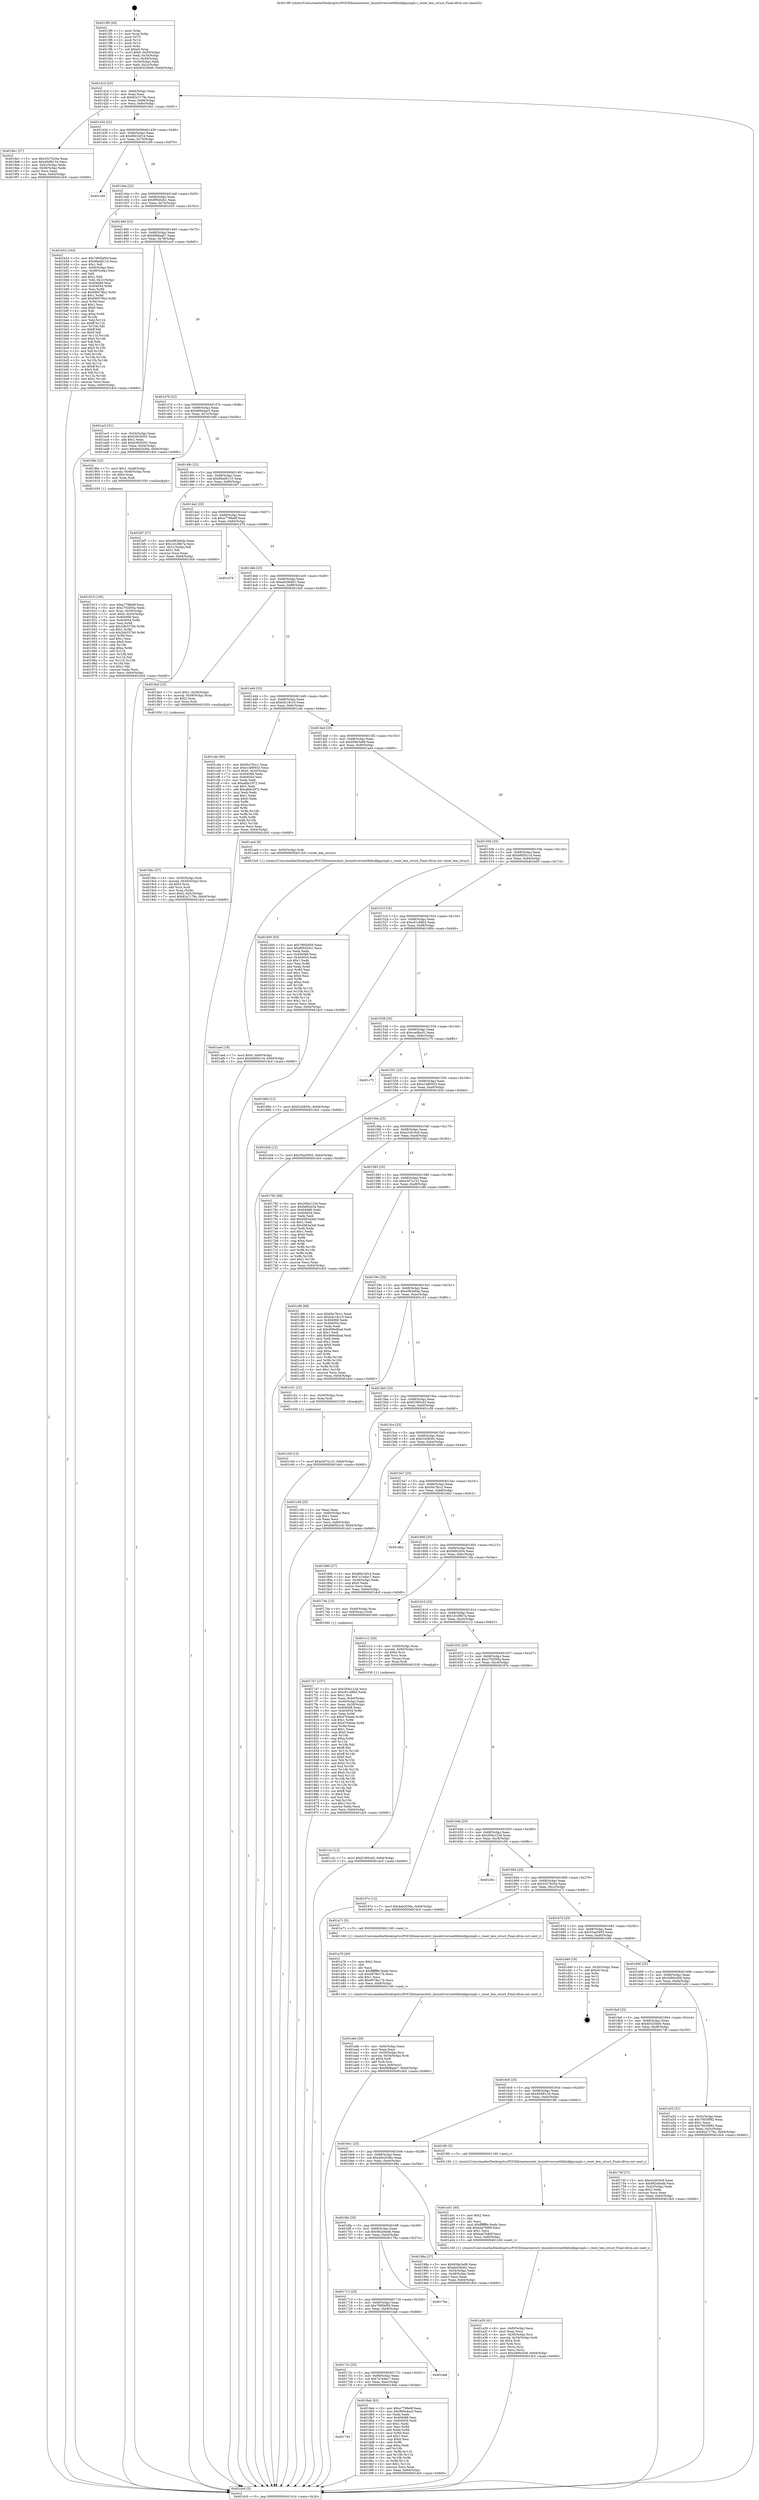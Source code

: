 digraph "0x4013f0" {
  label = "0x4013f0 (/mnt/c/Users/mathe/Desktop/tcc/POCII/binaries/extr_linuxdriversnetfddiskfppcmplc.c_reset_lem_struct_Final-ollvm.out::main(0))"
  labelloc = "t"
  node[shape=record]

  Entry [label="",width=0.3,height=0.3,shape=circle,fillcolor=black,style=filled]
  "0x40141d" [label="{
     0x40141d [23]\l
     | [instrs]\l
     &nbsp;&nbsp;0x40141d \<+3\>: mov -0x64(%rbp),%eax\l
     &nbsp;&nbsp;0x401420 \<+2\>: mov %eax,%ecx\l
     &nbsp;&nbsp;0x401422 \<+6\>: sub $0x82a7178c,%ecx\l
     &nbsp;&nbsp;0x401428 \<+3\>: mov %eax,-0x68(%rbp)\l
     &nbsp;&nbsp;0x40142b \<+3\>: mov %ecx,-0x6c(%rbp)\l
     &nbsp;&nbsp;0x40142e \<+6\>: je 00000000004019e1 \<main+0x5f1\>\l
  }"]
  "0x4019e1" [label="{
     0x4019e1 [27]\l
     | [instrs]\l
     &nbsp;&nbsp;0x4019e1 \<+5\>: mov $0x3327b20a,%eax\l
     &nbsp;&nbsp;0x4019e6 \<+5\>: mov $0x494f6134,%ecx\l
     &nbsp;&nbsp;0x4019eb \<+3\>: mov -0x5c(%rbp),%edx\l
     &nbsp;&nbsp;0x4019ee \<+3\>: cmp -0x58(%rbp),%edx\l
     &nbsp;&nbsp;0x4019f1 \<+3\>: cmovl %ecx,%eax\l
     &nbsp;&nbsp;0x4019f4 \<+3\>: mov %eax,-0x64(%rbp)\l
     &nbsp;&nbsp;0x4019f7 \<+5\>: jmp 0000000000401dc0 \<main+0x9d0\>\l
  }"]
  "0x401434" [label="{
     0x401434 [22]\l
     | [instrs]\l
     &nbsp;&nbsp;0x401434 \<+5\>: jmp 0000000000401439 \<main+0x49\>\l
     &nbsp;&nbsp;0x401439 \<+3\>: mov -0x68(%rbp),%eax\l
     &nbsp;&nbsp;0x40143c \<+5\>: sub $0x8841bf14,%eax\l
     &nbsp;&nbsp;0x401441 \<+3\>: mov %eax,-0x70(%rbp)\l
     &nbsp;&nbsp;0x401444 \<+6\>: je 0000000000401c69 \<main+0x879\>\l
  }"]
  Exit [label="",width=0.3,height=0.3,shape=circle,fillcolor=black,style=filled,peripheries=2]
  "0x401c69" [label="{
     0x401c69\l
  }", style=dashed]
  "0x40144a" [label="{
     0x40144a [22]\l
     | [instrs]\l
     &nbsp;&nbsp;0x40144a \<+5\>: jmp 000000000040144f \<main+0x5f\>\l
     &nbsp;&nbsp;0x40144f \<+3\>: mov -0x68(%rbp),%eax\l
     &nbsp;&nbsp;0x401452 \<+5\>: sub $0x8f5d3cb1,%eax\l
     &nbsp;&nbsp;0x401457 \<+3\>: mov %eax,-0x74(%rbp)\l
     &nbsp;&nbsp;0x40145a \<+6\>: je 0000000000401b53 \<main+0x763\>\l
  }"]
  "0x401c5d" [label="{
     0x401c5d [12]\l
     | [instrs]\l
     &nbsp;&nbsp;0x401c5d \<+7\>: movl $0xe3d7a122,-0x64(%rbp)\l
     &nbsp;&nbsp;0x401c64 \<+5\>: jmp 0000000000401dc0 \<main+0x9d0\>\l
  }"]
  "0x401b53" [label="{
     0x401b53 [164]\l
     | [instrs]\l
     &nbsp;&nbsp;0x401b53 \<+5\>: mov $0x7995bf59,%eax\l
     &nbsp;&nbsp;0x401b58 \<+5\>: mov $0x96a46110,%ecx\l
     &nbsp;&nbsp;0x401b5d \<+2\>: mov $0x1,%dl\l
     &nbsp;&nbsp;0x401b5f \<+3\>: mov -0x60(%rbp),%esi\l
     &nbsp;&nbsp;0x401b62 \<+3\>: cmp -0x48(%rbp),%esi\l
     &nbsp;&nbsp;0x401b65 \<+4\>: setl %dil\l
     &nbsp;&nbsp;0x401b69 \<+4\>: and $0x1,%dil\l
     &nbsp;&nbsp;0x401b6d \<+4\>: mov %dil,-0x21(%rbp)\l
     &nbsp;&nbsp;0x401b71 \<+7\>: mov 0x404068,%esi\l
     &nbsp;&nbsp;0x401b78 \<+8\>: mov 0x404054,%r8d\l
     &nbsp;&nbsp;0x401b80 \<+3\>: mov %esi,%r9d\l
     &nbsp;&nbsp;0x401b83 \<+7\>: sub $0xf49576b2,%r9d\l
     &nbsp;&nbsp;0x401b8a \<+4\>: sub $0x1,%r9d\l
     &nbsp;&nbsp;0x401b8e \<+7\>: add $0xf49576b2,%r9d\l
     &nbsp;&nbsp;0x401b95 \<+4\>: imul %r9d,%esi\l
     &nbsp;&nbsp;0x401b99 \<+3\>: and $0x1,%esi\l
     &nbsp;&nbsp;0x401b9c \<+3\>: cmp $0x0,%esi\l
     &nbsp;&nbsp;0x401b9f \<+4\>: sete %dil\l
     &nbsp;&nbsp;0x401ba3 \<+4\>: cmp $0xa,%r8d\l
     &nbsp;&nbsp;0x401ba7 \<+4\>: setl %r10b\l
     &nbsp;&nbsp;0x401bab \<+3\>: mov %dil,%r11b\l
     &nbsp;&nbsp;0x401bae \<+4\>: xor $0xff,%r11b\l
     &nbsp;&nbsp;0x401bb2 \<+3\>: mov %r10b,%bl\l
     &nbsp;&nbsp;0x401bb5 \<+3\>: xor $0xff,%bl\l
     &nbsp;&nbsp;0x401bb8 \<+3\>: xor $0x0,%dl\l
     &nbsp;&nbsp;0x401bbb \<+3\>: mov %r11b,%r14b\l
     &nbsp;&nbsp;0x401bbe \<+4\>: and $0x0,%r14b\l
     &nbsp;&nbsp;0x401bc2 \<+3\>: and %dl,%dil\l
     &nbsp;&nbsp;0x401bc5 \<+3\>: mov %bl,%r15b\l
     &nbsp;&nbsp;0x401bc8 \<+4\>: and $0x0,%r15b\l
     &nbsp;&nbsp;0x401bcc \<+3\>: and %dl,%r10b\l
     &nbsp;&nbsp;0x401bcf \<+3\>: or %dil,%r14b\l
     &nbsp;&nbsp;0x401bd2 \<+3\>: or %r10b,%r15b\l
     &nbsp;&nbsp;0x401bd5 \<+3\>: xor %r15b,%r14b\l
     &nbsp;&nbsp;0x401bd8 \<+3\>: or %bl,%r11b\l
     &nbsp;&nbsp;0x401bdb \<+4\>: xor $0xff,%r11b\l
     &nbsp;&nbsp;0x401bdf \<+3\>: or $0x0,%dl\l
     &nbsp;&nbsp;0x401be2 \<+3\>: and %dl,%r11b\l
     &nbsp;&nbsp;0x401be5 \<+3\>: or %r11b,%r14b\l
     &nbsp;&nbsp;0x401be8 \<+4\>: test $0x1,%r14b\l
     &nbsp;&nbsp;0x401bec \<+3\>: cmovne %ecx,%eax\l
     &nbsp;&nbsp;0x401bef \<+3\>: mov %eax,-0x64(%rbp)\l
     &nbsp;&nbsp;0x401bf2 \<+5\>: jmp 0000000000401dc0 \<main+0x9d0\>\l
  }"]
  "0x401460" [label="{
     0x401460 [22]\l
     | [instrs]\l
     &nbsp;&nbsp;0x401460 \<+5\>: jmp 0000000000401465 \<main+0x75\>\l
     &nbsp;&nbsp;0x401465 \<+3\>: mov -0x68(%rbp),%eax\l
     &nbsp;&nbsp;0x401468 \<+5\>: sub $0x8fd8aab7,%eax\l
     &nbsp;&nbsp;0x40146d \<+3\>: mov %eax,-0x78(%rbp)\l
     &nbsp;&nbsp;0x401470 \<+6\>: je 0000000000401ac5 \<main+0x6d5\>\l
  }"]
  "0x401c2c" [label="{
     0x401c2c [12]\l
     | [instrs]\l
     &nbsp;&nbsp;0x401c2c \<+7\>: movl $0xf1095cd3,-0x64(%rbp)\l
     &nbsp;&nbsp;0x401c33 \<+5\>: jmp 0000000000401dc0 \<main+0x9d0\>\l
  }"]
  "0x401ac5" [label="{
     0x401ac5 [31]\l
     | [instrs]\l
     &nbsp;&nbsp;0x401ac5 \<+3\>: mov -0x54(%rbp),%eax\l
     &nbsp;&nbsp;0x401ac8 \<+5\>: sub $0xb392b501,%eax\l
     &nbsp;&nbsp;0x401acd \<+3\>: add $0x1,%eax\l
     &nbsp;&nbsp;0x401ad0 \<+5\>: add $0xb392b501,%eax\l
     &nbsp;&nbsp;0x401ad5 \<+3\>: mov %eax,-0x54(%rbp)\l
     &nbsp;&nbsp;0x401ad8 \<+7\>: movl $0x4eb2036a,-0x64(%rbp)\l
     &nbsp;&nbsp;0x401adf \<+5\>: jmp 0000000000401dc0 \<main+0x9d0\>\l
  }"]
  "0x401476" [label="{
     0x401476 [22]\l
     | [instrs]\l
     &nbsp;&nbsp;0x401476 \<+5\>: jmp 000000000040147b \<main+0x8b\>\l
     &nbsp;&nbsp;0x40147b \<+3\>: mov -0x68(%rbp),%eax\l
     &nbsp;&nbsp;0x40147e \<+5\>: sub $0x900e4ac5,%eax\l
     &nbsp;&nbsp;0x401483 \<+3\>: mov %eax,-0x7c(%rbp)\l
     &nbsp;&nbsp;0x401486 \<+6\>: je 00000000004018fe \<main+0x50e\>\l
  }"]
  "0x401aed" [label="{
     0x401aed [19]\l
     | [instrs]\l
     &nbsp;&nbsp;0x401aed \<+7\>: movl $0x0,-0x60(%rbp)\l
     &nbsp;&nbsp;0x401af4 \<+7\>: movl $0xb685b1c4,-0x64(%rbp)\l
     &nbsp;&nbsp;0x401afb \<+5\>: jmp 0000000000401dc0 \<main+0x9d0\>\l
  }"]
  "0x4018fe" [label="{
     0x4018fe [23]\l
     | [instrs]\l
     &nbsp;&nbsp;0x4018fe \<+7\>: movl $0x1,-0x48(%rbp)\l
     &nbsp;&nbsp;0x401905 \<+4\>: movslq -0x48(%rbp),%rax\l
     &nbsp;&nbsp;0x401909 \<+4\>: shl $0x4,%rax\l
     &nbsp;&nbsp;0x40190d \<+3\>: mov %rax,%rdi\l
     &nbsp;&nbsp;0x401910 \<+5\>: call 0000000000401050 \<malloc@plt\>\l
     | [calls]\l
     &nbsp;&nbsp;0x401050 \{1\} (unknown)\l
  }"]
  "0x40148c" [label="{
     0x40148c [22]\l
     | [instrs]\l
     &nbsp;&nbsp;0x40148c \<+5\>: jmp 0000000000401491 \<main+0xa1\>\l
     &nbsp;&nbsp;0x401491 \<+3\>: mov -0x68(%rbp),%eax\l
     &nbsp;&nbsp;0x401494 \<+5\>: sub $0x96a46110,%eax\l
     &nbsp;&nbsp;0x401499 \<+3\>: mov %eax,-0x80(%rbp)\l
     &nbsp;&nbsp;0x40149c \<+6\>: je 0000000000401bf7 \<main+0x807\>\l
  }"]
  "0x401a9e" [label="{
     0x401a9e [39]\l
     | [instrs]\l
     &nbsp;&nbsp;0x401a9e \<+6\>: mov -0xf4(%rbp),%ecx\l
     &nbsp;&nbsp;0x401aa4 \<+3\>: imul %eax,%ecx\l
     &nbsp;&nbsp;0x401aa7 \<+4\>: mov -0x50(%rbp),%rsi\l
     &nbsp;&nbsp;0x401aab \<+4\>: movslq -0x54(%rbp),%rdi\l
     &nbsp;&nbsp;0x401aaf \<+4\>: shl $0x4,%rdi\l
     &nbsp;&nbsp;0x401ab3 \<+3\>: add %rdi,%rsi\l
     &nbsp;&nbsp;0x401ab6 \<+3\>: mov %ecx,0x8(%rsi)\l
     &nbsp;&nbsp;0x401ab9 \<+7\>: movl $0x8fd8aab7,-0x64(%rbp)\l
     &nbsp;&nbsp;0x401ac0 \<+5\>: jmp 0000000000401dc0 \<main+0x9d0\>\l
  }"]
  "0x401bf7" [label="{
     0x401bf7 [27]\l
     | [instrs]\l
     &nbsp;&nbsp;0x401bf7 \<+5\>: mov $0xe963e04e,%eax\l
     &nbsp;&nbsp;0x401bfc \<+5\>: mov $0x1d1d9b7a,%ecx\l
     &nbsp;&nbsp;0x401c01 \<+3\>: mov -0x21(%rbp),%dl\l
     &nbsp;&nbsp;0x401c04 \<+3\>: test $0x1,%dl\l
     &nbsp;&nbsp;0x401c07 \<+3\>: cmovne %ecx,%eax\l
     &nbsp;&nbsp;0x401c0a \<+3\>: mov %eax,-0x64(%rbp)\l
     &nbsp;&nbsp;0x401c0d \<+5\>: jmp 0000000000401dc0 \<main+0x9d0\>\l
  }"]
  "0x4014a2" [label="{
     0x4014a2 [25]\l
     | [instrs]\l
     &nbsp;&nbsp;0x4014a2 \<+5\>: jmp 00000000004014a7 \<main+0xb7\>\l
     &nbsp;&nbsp;0x4014a7 \<+3\>: mov -0x68(%rbp),%eax\l
     &nbsp;&nbsp;0x4014aa \<+5\>: sub $0xa7798e9f,%eax\l
     &nbsp;&nbsp;0x4014af \<+6\>: mov %eax,-0x84(%rbp)\l
     &nbsp;&nbsp;0x4014b5 \<+6\>: je 0000000000401d78 \<main+0x988\>\l
  }"]
  "0x401a76" [label="{
     0x401a76 [40]\l
     | [instrs]\l
     &nbsp;&nbsp;0x401a76 \<+5\>: mov $0x2,%ecx\l
     &nbsp;&nbsp;0x401a7b \<+1\>: cltd\l
     &nbsp;&nbsp;0x401a7c \<+2\>: idiv %ecx\l
     &nbsp;&nbsp;0x401a7e \<+6\>: imul $0xfffffffe,%edx,%ecx\l
     &nbsp;&nbsp;0x401a84 \<+6\>: sub $0x6978e17b,%ecx\l
     &nbsp;&nbsp;0x401a8a \<+3\>: add $0x1,%ecx\l
     &nbsp;&nbsp;0x401a8d \<+6\>: add $0x6978e17b,%ecx\l
     &nbsp;&nbsp;0x401a93 \<+6\>: mov %ecx,-0xf4(%rbp)\l
     &nbsp;&nbsp;0x401a99 \<+5\>: call 0000000000401160 \<next_i\>\l
     | [calls]\l
     &nbsp;&nbsp;0x401160 \{1\} (/mnt/c/Users/mathe/Desktop/tcc/POCII/binaries/extr_linuxdriversnetfddiskfppcmplc.c_reset_lem_struct_Final-ollvm.out::next_i)\l
  }"]
  "0x401d78" [label="{
     0x401d78\l
  }", style=dashed]
  "0x4014bb" [label="{
     0x4014bb [25]\l
     | [instrs]\l
     &nbsp;&nbsp;0x4014bb \<+5\>: jmp 00000000004014c0 \<main+0xd0\>\l
     &nbsp;&nbsp;0x4014c0 \<+3\>: mov -0x68(%rbp),%eax\l
     &nbsp;&nbsp;0x4014c3 \<+5\>: sub $0xabd3bdd1,%eax\l
     &nbsp;&nbsp;0x4014c8 \<+6\>: mov %eax,-0x88(%rbp)\l
     &nbsp;&nbsp;0x4014ce \<+6\>: je 00000000004019a5 \<main+0x5b5\>\l
  }"]
  "0x401a29" [label="{
     0x401a29 [41]\l
     | [instrs]\l
     &nbsp;&nbsp;0x401a29 \<+6\>: mov -0xf0(%rbp),%ecx\l
     &nbsp;&nbsp;0x401a2f \<+3\>: imul %eax,%ecx\l
     &nbsp;&nbsp;0x401a32 \<+4\>: mov -0x50(%rbp),%rsi\l
     &nbsp;&nbsp;0x401a36 \<+4\>: movslq -0x54(%rbp),%rdi\l
     &nbsp;&nbsp;0x401a3a \<+4\>: shl $0x4,%rdi\l
     &nbsp;&nbsp;0x401a3e \<+3\>: add %rdi,%rsi\l
     &nbsp;&nbsp;0x401a41 \<+3\>: mov (%rsi),%rsi\l
     &nbsp;&nbsp;0x401a44 \<+2\>: mov %ecx,(%rsi)\l
     &nbsp;&nbsp;0x401a46 \<+7\>: movl $0x3d90cd38,-0x64(%rbp)\l
     &nbsp;&nbsp;0x401a4d \<+5\>: jmp 0000000000401dc0 \<main+0x9d0\>\l
  }"]
  "0x4019a5" [label="{
     0x4019a5 [23]\l
     | [instrs]\l
     &nbsp;&nbsp;0x4019a5 \<+7\>: movl $0x1,-0x58(%rbp)\l
     &nbsp;&nbsp;0x4019ac \<+4\>: movslq -0x58(%rbp),%rax\l
     &nbsp;&nbsp;0x4019b0 \<+4\>: shl $0x2,%rax\l
     &nbsp;&nbsp;0x4019b4 \<+3\>: mov %rax,%rdi\l
     &nbsp;&nbsp;0x4019b7 \<+5\>: call 0000000000401050 \<malloc@plt\>\l
     | [calls]\l
     &nbsp;&nbsp;0x401050 \{1\} (unknown)\l
  }"]
  "0x4014d4" [label="{
     0x4014d4 [25]\l
     | [instrs]\l
     &nbsp;&nbsp;0x4014d4 \<+5\>: jmp 00000000004014d9 \<main+0xe9\>\l
     &nbsp;&nbsp;0x4014d9 \<+3\>: mov -0x68(%rbp),%eax\l
     &nbsp;&nbsp;0x4014dc \<+5\>: sub $0xb4c18c10,%eax\l
     &nbsp;&nbsp;0x4014e1 \<+6\>: mov %eax,-0x8c(%rbp)\l
     &nbsp;&nbsp;0x4014e7 \<+6\>: je 0000000000401cde \<main+0x8ee\>\l
  }"]
  "0x401a01" [label="{
     0x401a01 [40]\l
     | [instrs]\l
     &nbsp;&nbsp;0x401a01 \<+5\>: mov $0x2,%ecx\l
     &nbsp;&nbsp;0x401a06 \<+1\>: cltd\l
     &nbsp;&nbsp;0x401a07 \<+2\>: idiv %ecx\l
     &nbsp;&nbsp;0x401a09 \<+6\>: imul $0xfffffffe,%edx,%ecx\l
     &nbsp;&nbsp;0x401a0f \<+6\>: add $0xbab7b80f,%ecx\l
     &nbsp;&nbsp;0x401a15 \<+3\>: add $0x1,%ecx\l
     &nbsp;&nbsp;0x401a18 \<+6\>: sub $0xbab7b80f,%ecx\l
     &nbsp;&nbsp;0x401a1e \<+6\>: mov %ecx,-0xf0(%rbp)\l
     &nbsp;&nbsp;0x401a24 \<+5\>: call 0000000000401160 \<next_i\>\l
     | [calls]\l
     &nbsp;&nbsp;0x401160 \{1\} (/mnt/c/Users/mathe/Desktop/tcc/POCII/binaries/extr_linuxdriversnetfddiskfppcmplc.c_reset_lem_struct_Final-ollvm.out::next_i)\l
  }"]
  "0x401cde" [label="{
     0x401cde [95]\l
     | [instrs]\l
     &nbsp;&nbsp;0x401cde \<+5\>: mov $0xf4a78cc1,%eax\l
     &nbsp;&nbsp;0x401ce3 \<+5\>: mov $0xe1480933,%ecx\l
     &nbsp;&nbsp;0x401ce8 \<+7\>: movl $0x0,-0x30(%rbp)\l
     &nbsp;&nbsp;0x401cef \<+7\>: mov 0x404068,%edx\l
     &nbsp;&nbsp;0x401cf6 \<+7\>: mov 0x404054,%esi\l
     &nbsp;&nbsp;0x401cfd \<+2\>: mov %edx,%edi\l
     &nbsp;&nbsp;0x401cff \<+6\>: sub $0xa8dc2972,%edi\l
     &nbsp;&nbsp;0x401d05 \<+3\>: sub $0x1,%edi\l
     &nbsp;&nbsp;0x401d08 \<+6\>: add $0xa8dc2972,%edi\l
     &nbsp;&nbsp;0x401d0e \<+3\>: imul %edi,%edx\l
     &nbsp;&nbsp;0x401d11 \<+3\>: and $0x1,%edx\l
     &nbsp;&nbsp;0x401d14 \<+3\>: cmp $0x0,%edx\l
     &nbsp;&nbsp;0x401d17 \<+4\>: sete %r8b\l
     &nbsp;&nbsp;0x401d1b \<+3\>: cmp $0xa,%esi\l
     &nbsp;&nbsp;0x401d1e \<+4\>: setl %r9b\l
     &nbsp;&nbsp;0x401d22 \<+3\>: mov %r8b,%r10b\l
     &nbsp;&nbsp;0x401d25 \<+3\>: and %r9b,%r10b\l
     &nbsp;&nbsp;0x401d28 \<+3\>: xor %r9b,%r8b\l
     &nbsp;&nbsp;0x401d2b \<+3\>: or %r8b,%r10b\l
     &nbsp;&nbsp;0x401d2e \<+4\>: test $0x1,%r10b\l
     &nbsp;&nbsp;0x401d32 \<+3\>: cmovne %ecx,%eax\l
     &nbsp;&nbsp;0x401d35 \<+3\>: mov %eax,-0x64(%rbp)\l
     &nbsp;&nbsp;0x401d38 \<+5\>: jmp 0000000000401dc0 \<main+0x9d0\>\l
  }"]
  "0x4014ed" [label="{
     0x4014ed [25]\l
     | [instrs]\l
     &nbsp;&nbsp;0x4014ed \<+5\>: jmp 00000000004014f2 \<main+0x102\>\l
     &nbsp;&nbsp;0x4014f2 \<+3\>: mov -0x68(%rbp),%eax\l
     &nbsp;&nbsp;0x4014f5 \<+5\>: sub $0xb58e3a68,%eax\l
     &nbsp;&nbsp;0x4014fa \<+6\>: mov %eax,-0x90(%rbp)\l
     &nbsp;&nbsp;0x401500 \<+6\>: je 0000000000401ae4 \<main+0x6f4\>\l
  }"]
  "0x4019bc" [label="{
     0x4019bc [37]\l
     | [instrs]\l
     &nbsp;&nbsp;0x4019bc \<+4\>: mov -0x50(%rbp),%rdi\l
     &nbsp;&nbsp;0x4019c0 \<+4\>: movslq -0x54(%rbp),%rcx\l
     &nbsp;&nbsp;0x4019c4 \<+4\>: shl $0x4,%rcx\l
     &nbsp;&nbsp;0x4019c8 \<+3\>: add %rcx,%rdi\l
     &nbsp;&nbsp;0x4019cb \<+3\>: mov %rax,(%rdi)\l
     &nbsp;&nbsp;0x4019ce \<+7\>: movl $0x0,-0x5c(%rbp)\l
     &nbsp;&nbsp;0x4019d5 \<+7\>: movl $0x82a7178c,-0x64(%rbp)\l
     &nbsp;&nbsp;0x4019dc \<+5\>: jmp 0000000000401dc0 \<main+0x9d0\>\l
  }"]
  "0x401ae4" [label="{
     0x401ae4 [9]\l
     | [instrs]\l
     &nbsp;&nbsp;0x401ae4 \<+4\>: mov -0x50(%rbp),%rdi\l
     &nbsp;&nbsp;0x401ae8 \<+5\>: call 00000000004013c0 \<reset_lem_struct\>\l
     | [calls]\l
     &nbsp;&nbsp;0x4013c0 \{1\} (/mnt/c/Users/mathe/Desktop/tcc/POCII/binaries/extr_linuxdriversnetfddiskfppcmplc.c_reset_lem_struct_Final-ollvm.out::reset_lem_struct)\l
  }"]
  "0x401506" [label="{
     0x401506 [25]\l
     | [instrs]\l
     &nbsp;&nbsp;0x401506 \<+5\>: jmp 000000000040150b \<main+0x11b\>\l
     &nbsp;&nbsp;0x40150b \<+3\>: mov -0x68(%rbp),%eax\l
     &nbsp;&nbsp;0x40150e \<+5\>: sub $0xb685b1c4,%eax\l
     &nbsp;&nbsp;0x401513 \<+6\>: mov %eax,-0x94(%rbp)\l
     &nbsp;&nbsp;0x401519 \<+6\>: je 0000000000401b00 \<main+0x710\>\l
  }"]
  "0x401915" [label="{
     0x401915 [105]\l
     | [instrs]\l
     &nbsp;&nbsp;0x401915 \<+5\>: mov $0xa7798e9f,%ecx\l
     &nbsp;&nbsp;0x40191a \<+5\>: mov $0x2762f30a,%edx\l
     &nbsp;&nbsp;0x40191f \<+4\>: mov %rax,-0x50(%rbp)\l
     &nbsp;&nbsp;0x401923 \<+7\>: movl $0x0,-0x54(%rbp)\l
     &nbsp;&nbsp;0x40192a \<+7\>: mov 0x404068,%esi\l
     &nbsp;&nbsp;0x401931 \<+8\>: mov 0x404054,%r8d\l
     &nbsp;&nbsp;0x401939 \<+3\>: mov %esi,%r9d\l
     &nbsp;&nbsp;0x40193c \<+7\>: add $0x2db337b0,%r9d\l
     &nbsp;&nbsp;0x401943 \<+4\>: sub $0x1,%r9d\l
     &nbsp;&nbsp;0x401947 \<+7\>: sub $0x2db337b0,%r9d\l
     &nbsp;&nbsp;0x40194e \<+4\>: imul %r9d,%esi\l
     &nbsp;&nbsp;0x401952 \<+3\>: and $0x1,%esi\l
     &nbsp;&nbsp;0x401955 \<+3\>: cmp $0x0,%esi\l
     &nbsp;&nbsp;0x401958 \<+4\>: sete %r10b\l
     &nbsp;&nbsp;0x40195c \<+4\>: cmp $0xa,%r8d\l
     &nbsp;&nbsp;0x401960 \<+4\>: setl %r11b\l
     &nbsp;&nbsp;0x401964 \<+3\>: mov %r10b,%bl\l
     &nbsp;&nbsp;0x401967 \<+3\>: and %r11b,%bl\l
     &nbsp;&nbsp;0x40196a \<+3\>: xor %r11b,%r10b\l
     &nbsp;&nbsp;0x40196d \<+3\>: or %r10b,%bl\l
     &nbsp;&nbsp;0x401970 \<+3\>: test $0x1,%bl\l
     &nbsp;&nbsp;0x401973 \<+3\>: cmovne %edx,%ecx\l
     &nbsp;&nbsp;0x401976 \<+3\>: mov %ecx,-0x64(%rbp)\l
     &nbsp;&nbsp;0x401979 \<+5\>: jmp 0000000000401dc0 \<main+0x9d0\>\l
  }"]
  "0x401b00" [label="{
     0x401b00 [83]\l
     | [instrs]\l
     &nbsp;&nbsp;0x401b00 \<+5\>: mov $0x7995bf59,%eax\l
     &nbsp;&nbsp;0x401b05 \<+5\>: mov $0x8f5d3cb1,%ecx\l
     &nbsp;&nbsp;0x401b0a \<+2\>: xor %edx,%edx\l
     &nbsp;&nbsp;0x401b0c \<+7\>: mov 0x404068,%esi\l
     &nbsp;&nbsp;0x401b13 \<+7\>: mov 0x404054,%edi\l
     &nbsp;&nbsp;0x401b1a \<+3\>: sub $0x1,%edx\l
     &nbsp;&nbsp;0x401b1d \<+3\>: mov %esi,%r8d\l
     &nbsp;&nbsp;0x401b20 \<+3\>: add %edx,%r8d\l
     &nbsp;&nbsp;0x401b23 \<+4\>: imul %r8d,%esi\l
     &nbsp;&nbsp;0x401b27 \<+3\>: and $0x1,%esi\l
     &nbsp;&nbsp;0x401b2a \<+3\>: cmp $0x0,%esi\l
     &nbsp;&nbsp;0x401b2d \<+4\>: sete %r9b\l
     &nbsp;&nbsp;0x401b31 \<+3\>: cmp $0xa,%edi\l
     &nbsp;&nbsp;0x401b34 \<+4\>: setl %r10b\l
     &nbsp;&nbsp;0x401b38 \<+3\>: mov %r9b,%r11b\l
     &nbsp;&nbsp;0x401b3b \<+3\>: and %r10b,%r11b\l
     &nbsp;&nbsp;0x401b3e \<+3\>: xor %r10b,%r9b\l
     &nbsp;&nbsp;0x401b41 \<+3\>: or %r9b,%r11b\l
     &nbsp;&nbsp;0x401b44 \<+4\>: test $0x1,%r11b\l
     &nbsp;&nbsp;0x401b48 \<+3\>: cmovne %ecx,%eax\l
     &nbsp;&nbsp;0x401b4b \<+3\>: mov %eax,-0x64(%rbp)\l
     &nbsp;&nbsp;0x401b4e \<+5\>: jmp 0000000000401dc0 \<main+0x9d0\>\l
  }"]
  "0x40151f" [label="{
     0x40151f [25]\l
     | [instrs]\l
     &nbsp;&nbsp;0x40151f \<+5\>: jmp 0000000000401524 \<main+0x134\>\l
     &nbsp;&nbsp;0x401524 \<+3\>: mov -0x68(%rbp),%eax\l
     &nbsp;&nbsp;0x401527 \<+5\>: sub $0xc61c68b5,%eax\l
     &nbsp;&nbsp;0x40152c \<+6\>: mov %eax,-0x98(%rbp)\l
     &nbsp;&nbsp;0x401532 \<+6\>: je 0000000000401884 \<main+0x494\>\l
  }"]
  "0x401745" [label="{
     0x401745\l
  }", style=dashed]
  "0x401884" [label="{
     0x401884 [12]\l
     | [instrs]\l
     &nbsp;&nbsp;0x401884 \<+7\>: movl $0xf1d3830c,-0x64(%rbp)\l
     &nbsp;&nbsp;0x40188b \<+5\>: jmp 0000000000401dc0 \<main+0x9d0\>\l
  }"]
  "0x401538" [label="{
     0x401538 [25]\l
     | [instrs]\l
     &nbsp;&nbsp;0x401538 \<+5\>: jmp 000000000040153d \<main+0x14d\>\l
     &nbsp;&nbsp;0x40153d \<+3\>: mov -0x68(%rbp),%eax\l
     &nbsp;&nbsp;0x401540 \<+5\>: sub $0xcce9bcd1,%eax\l
     &nbsp;&nbsp;0x401545 \<+6\>: mov %eax,-0x9c(%rbp)\l
     &nbsp;&nbsp;0x40154b \<+6\>: je 0000000000401c75 \<main+0x885\>\l
  }"]
  "0x4018ab" [label="{
     0x4018ab [83]\l
     | [instrs]\l
     &nbsp;&nbsp;0x4018ab \<+5\>: mov $0xa7798e9f,%eax\l
     &nbsp;&nbsp;0x4018b0 \<+5\>: mov $0x900e4ac5,%ecx\l
     &nbsp;&nbsp;0x4018b5 \<+2\>: xor %edx,%edx\l
     &nbsp;&nbsp;0x4018b7 \<+7\>: mov 0x404068,%esi\l
     &nbsp;&nbsp;0x4018be \<+7\>: mov 0x404054,%edi\l
     &nbsp;&nbsp;0x4018c5 \<+3\>: sub $0x1,%edx\l
     &nbsp;&nbsp;0x4018c8 \<+3\>: mov %esi,%r8d\l
     &nbsp;&nbsp;0x4018cb \<+3\>: add %edx,%r8d\l
     &nbsp;&nbsp;0x4018ce \<+4\>: imul %r8d,%esi\l
     &nbsp;&nbsp;0x4018d2 \<+3\>: and $0x1,%esi\l
     &nbsp;&nbsp;0x4018d5 \<+3\>: cmp $0x0,%esi\l
     &nbsp;&nbsp;0x4018d8 \<+4\>: sete %r9b\l
     &nbsp;&nbsp;0x4018dc \<+3\>: cmp $0xa,%edi\l
     &nbsp;&nbsp;0x4018df \<+4\>: setl %r10b\l
     &nbsp;&nbsp;0x4018e3 \<+3\>: mov %r9b,%r11b\l
     &nbsp;&nbsp;0x4018e6 \<+3\>: and %r10b,%r11b\l
     &nbsp;&nbsp;0x4018e9 \<+3\>: xor %r10b,%r9b\l
     &nbsp;&nbsp;0x4018ec \<+3\>: or %r9b,%r11b\l
     &nbsp;&nbsp;0x4018ef \<+4\>: test $0x1,%r11b\l
     &nbsp;&nbsp;0x4018f3 \<+3\>: cmovne %ecx,%eax\l
     &nbsp;&nbsp;0x4018f6 \<+3\>: mov %eax,-0x64(%rbp)\l
     &nbsp;&nbsp;0x4018f9 \<+5\>: jmp 0000000000401dc0 \<main+0x9d0\>\l
  }"]
  "0x401c75" [label="{
     0x401c75\l
  }", style=dashed]
  "0x401551" [label="{
     0x401551 [25]\l
     | [instrs]\l
     &nbsp;&nbsp;0x401551 \<+5\>: jmp 0000000000401556 \<main+0x166\>\l
     &nbsp;&nbsp;0x401556 \<+3\>: mov -0x68(%rbp),%eax\l
     &nbsp;&nbsp;0x401559 \<+5\>: sub $0xe1480933,%eax\l
     &nbsp;&nbsp;0x40155e \<+6\>: mov %eax,-0xa0(%rbp)\l
     &nbsp;&nbsp;0x401564 \<+6\>: je 0000000000401d3d \<main+0x94d\>\l
  }"]
  "0x40172c" [label="{
     0x40172c [25]\l
     | [instrs]\l
     &nbsp;&nbsp;0x40172c \<+5\>: jmp 0000000000401731 \<main+0x341\>\l
     &nbsp;&nbsp;0x401731 \<+3\>: mov -0x68(%rbp),%eax\l
     &nbsp;&nbsp;0x401734 \<+5\>: sub $0x7a7edec7,%eax\l
     &nbsp;&nbsp;0x401739 \<+6\>: mov %eax,-0xec(%rbp)\l
     &nbsp;&nbsp;0x40173f \<+6\>: je 00000000004018ab \<main+0x4bb\>\l
  }"]
  "0x401d3d" [label="{
     0x401d3d [12]\l
     | [instrs]\l
     &nbsp;&nbsp;0x401d3d \<+7\>: movl $0x35ae5955,-0x64(%rbp)\l
     &nbsp;&nbsp;0x401d44 \<+5\>: jmp 0000000000401dc0 \<main+0x9d0\>\l
  }"]
  "0x40156a" [label="{
     0x40156a [25]\l
     | [instrs]\l
     &nbsp;&nbsp;0x40156a \<+5\>: jmp 000000000040156f \<main+0x17f\>\l
     &nbsp;&nbsp;0x40156f \<+3\>: mov -0x68(%rbp),%eax\l
     &nbsp;&nbsp;0x401572 \<+5\>: sub $0xe2c816c6,%eax\l
     &nbsp;&nbsp;0x401577 \<+6\>: mov %eax,-0xa4(%rbp)\l
     &nbsp;&nbsp;0x40157d \<+6\>: je 0000000000401782 \<main+0x392\>\l
  }"]
  "0x401da6" [label="{
     0x401da6\l
  }", style=dashed]
  "0x401782" [label="{
     0x401782 [88]\l
     | [instrs]\l
     &nbsp;&nbsp;0x401782 \<+5\>: mov $0x295e123d,%eax\l
     &nbsp;&nbsp;0x401787 \<+5\>: mov $0xfef62b54,%ecx\l
     &nbsp;&nbsp;0x40178c \<+7\>: mov 0x404068,%edx\l
     &nbsp;&nbsp;0x401793 \<+7\>: mov 0x404054,%esi\l
     &nbsp;&nbsp;0x40179a \<+2\>: mov %edx,%edi\l
     &nbsp;&nbsp;0x40179c \<+6\>: add $0xd463a3a0,%edi\l
     &nbsp;&nbsp;0x4017a2 \<+3\>: sub $0x1,%edi\l
     &nbsp;&nbsp;0x4017a5 \<+6\>: sub $0xd463a3a0,%edi\l
     &nbsp;&nbsp;0x4017ab \<+3\>: imul %edi,%edx\l
     &nbsp;&nbsp;0x4017ae \<+3\>: and $0x1,%edx\l
     &nbsp;&nbsp;0x4017b1 \<+3\>: cmp $0x0,%edx\l
     &nbsp;&nbsp;0x4017b4 \<+4\>: sete %r8b\l
     &nbsp;&nbsp;0x4017b8 \<+3\>: cmp $0xa,%esi\l
     &nbsp;&nbsp;0x4017bb \<+4\>: setl %r9b\l
     &nbsp;&nbsp;0x4017bf \<+3\>: mov %r8b,%r10b\l
     &nbsp;&nbsp;0x4017c2 \<+3\>: and %r9b,%r10b\l
     &nbsp;&nbsp;0x4017c5 \<+3\>: xor %r9b,%r8b\l
     &nbsp;&nbsp;0x4017c8 \<+3\>: or %r8b,%r10b\l
     &nbsp;&nbsp;0x4017cb \<+4\>: test $0x1,%r10b\l
     &nbsp;&nbsp;0x4017cf \<+3\>: cmovne %ecx,%eax\l
     &nbsp;&nbsp;0x4017d2 \<+3\>: mov %eax,-0x64(%rbp)\l
     &nbsp;&nbsp;0x4017d5 \<+5\>: jmp 0000000000401dc0 \<main+0x9d0\>\l
  }"]
  "0x401583" [label="{
     0x401583 [25]\l
     | [instrs]\l
     &nbsp;&nbsp;0x401583 \<+5\>: jmp 0000000000401588 \<main+0x198\>\l
     &nbsp;&nbsp;0x401588 \<+3\>: mov -0x68(%rbp),%eax\l
     &nbsp;&nbsp;0x40158b \<+5\>: sub $0xe3d7a122,%eax\l
     &nbsp;&nbsp;0x401590 \<+6\>: mov %eax,-0xa8(%rbp)\l
     &nbsp;&nbsp;0x401596 \<+6\>: je 0000000000401c86 \<main+0x896\>\l
  }"]
  "0x401713" [label="{
     0x401713 [25]\l
     | [instrs]\l
     &nbsp;&nbsp;0x401713 \<+5\>: jmp 0000000000401718 \<main+0x328\>\l
     &nbsp;&nbsp;0x401718 \<+3\>: mov -0x68(%rbp),%eax\l
     &nbsp;&nbsp;0x40171b \<+5\>: sub $0x7995bf59,%eax\l
     &nbsp;&nbsp;0x401720 \<+6\>: mov %eax,-0xe8(%rbp)\l
     &nbsp;&nbsp;0x401726 \<+6\>: je 0000000000401da6 \<main+0x9b6\>\l
  }"]
  "0x401c86" [label="{
     0x401c86 [88]\l
     | [instrs]\l
     &nbsp;&nbsp;0x401c86 \<+5\>: mov $0xf4a78cc1,%eax\l
     &nbsp;&nbsp;0x401c8b \<+5\>: mov $0xb4c18c10,%ecx\l
     &nbsp;&nbsp;0x401c90 \<+7\>: mov 0x404068,%edx\l
     &nbsp;&nbsp;0x401c97 \<+7\>: mov 0x404054,%esi\l
     &nbsp;&nbsp;0x401c9e \<+2\>: mov %edx,%edi\l
     &nbsp;&nbsp;0x401ca0 \<+6\>: sub $0xd69edbad,%edi\l
     &nbsp;&nbsp;0x401ca6 \<+3\>: sub $0x1,%edi\l
     &nbsp;&nbsp;0x401ca9 \<+6\>: add $0xd69edbad,%edi\l
     &nbsp;&nbsp;0x401caf \<+3\>: imul %edi,%edx\l
     &nbsp;&nbsp;0x401cb2 \<+3\>: and $0x1,%edx\l
     &nbsp;&nbsp;0x401cb5 \<+3\>: cmp $0x0,%edx\l
     &nbsp;&nbsp;0x401cb8 \<+4\>: sete %r8b\l
     &nbsp;&nbsp;0x401cbc \<+3\>: cmp $0xa,%esi\l
     &nbsp;&nbsp;0x401cbf \<+4\>: setl %r9b\l
     &nbsp;&nbsp;0x401cc3 \<+3\>: mov %r8b,%r10b\l
     &nbsp;&nbsp;0x401cc6 \<+3\>: and %r9b,%r10b\l
     &nbsp;&nbsp;0x401cc9 \<+3\>: xor %r9b,%r8b\l
     &nbsp;&nbsp;0x401ccc \<+3\>: or %r8b,%r10b\l
     &nbsp;&nbsp;0x401ccf \<+4\>: test $0x1,%r10b\l
     &nbsp;&nbsp;0x401cd3 \<+3\>: cmovne %ecx,%eax\l
     &nbsp;&nbsp;0x401cd6 \<+3\>: mov %eax,-0x64(%rbp)\l
     &nbsp;&nbsp;0x401cd9 \<+5\>: jmp 0000000000401dc0 \<main+0x9d0\>\l
  }"]
  "0x40159c" [label="{
     0x40159c [25]\l
     | [instrs]\l
     &nbsp;&nbsp;0x40159c \<+5\>: jmp 00000000004015a1 \<main+0x1b1\>\l
     &nbsp;&nbsp;0x4015a1 \<+3\>: mov -0x68(%rbp),%eax\l
     &nbsp;&nbsp;0x4015a4 \<+5\>: sub $0xe963e04e,%eax\l
     &nbsp;&nbsp;0x4015a9 \<+6\>: mov %eax,-0xac(%rbp)\l
     &nbsp;&nbsp;0x4015af \<+6\>: je 0000000000401c51 \<main+0x861\>\l
  }"]
  "0x40176a" [label="{
     0x40176a\l
  }", style=dashed]
  "0x401c51" [label="{
     0x401c51 [12]\l
     | [instrs]\l
     &nbsp;&nbsp;0x401c51 \<+4\>: mov -0x50(%rbp),%rax\l
     &nbsp;&nbsp;0x401c55 \<+3\>: mov %rax,%rdi\l
     &nbsp;&nbsp;0x401c58 \<+5\>: call 0000000000401030 \<free@plt\>\l
     | [calls]\l
     &nbsp;&nbsp;0x401030 \{1\} (unknown)\l
  }"]
  "0x4015b5" [label="{
     0x4015b5 [25]\l
     | [instrs]\l
     &nbsp;&nbsp;0x4015b5 \<+5\>: jmp 00000000004015ba \<main+0x1ca\>\l
     &nbsp;&nbsp;0x4015ba \<+3\>: mov -0x68(%rbp),%eax\l
     &nbsp;&nbsp;0x4015bd \<+5\>: sub $0xf1095cd3,%eax\l
     &nbsp;&nbsp;0x4015c2 \<+6\>: mov %eax,-0xb0(%rbp)\l
     &nbsp;&nbsp;0x4015c8 \<+6\>: je 0000000000401c38 \<main+0x848\>\l
  }"]
  "0x4016fa" [label="{
     0x4016fa [25]\l
     | [instrs]\l
     &nbsp;&nbsp;0x4016fa \<+5\>: jmp 00000000004016ff \<main+0x30f\>\l
     &nbsp;&nbsp;0x4016ff \<+3\>: mov -0x68(%rbp),%eax\l
     &nbsp;&nbsp;0x401702 \<+5\>: sub $0x682d4edb,%eax\l
     &nbsp;&nbsp;0x401707 \<+6\>: mov %eax,-0xe4(%rbp)\l
     &nbsp;&nbsp;0x40170d \<+6\>: je 000000000040176a \<main+0x37a\>\l
  }"]
  "0x401c38" [label="{
     0x401c38 [25]\l
     | [instrs]\l
     &nbsp;&nbsp;0x401c38 \<+2\>: xor %eax,%eax\l
     &nbsp;&nbsp;0x401c3a \<+3\>: mov -0x60(%rbp),%ecx\l
     &nbsp;&nbsp;0x401c3d \<+3\>: sub $0x1,%eax\l
     &nbsp;&nbsp;0x401c40 \<+2\>: sub %eax,%ecx\l
     &nbsp;&nbsp;0x401c42 \<+3\>: mov %ecx,-0x60(%rbp)\l
     &nbsp;&nbsp;0x401c45 \<+7\>: movl $0xb685b1c4,-0x64(%rbp)\l
     &nbsp;&nbsp;0x401c4c \<+5\>: jmp 0000000000401dc0 \<main+0x9d0\>\l
  }"]
  "0x4015ce" [label="{
     0x4015ce [25]\l
     | [instrs]\l
     &nbsp;&nbsp;0x4015ce \<+5\>: jmp 00000000004015d3 \<main+0x1e3\>\l
     &nbsp;&nbsp;0x4015d3 \<+3\>: mov -0x68(%rbp),%eax\l
     &nbsp;&nbsp;0x4015d6 \<+5\>: sub $0xf1d3830c,%eax\l
     &nbsp;&nbsp;0x4015db \<+6\>: mov %eax,-0xb4(%rbp)\l
     &nbsp;&nbsp;0x4015e1 \<+6\>: je 0000000000401890 \<main+0x4a0\>\l
  }"]
  "0x40198a" [label="{
     0x40198a [27]\l
     | [instrs]\l
     &nbsp;&nbsp;0x40198a \<+5\>: mov $0xb58e3a68,%eax\l
     &nbsp;&nbsp;0x40198f \<+5\>: mov $0xabd3bdd1,%ecx\l
     &nbsp;&nbsp;0x401994 \<+3\>: mov -0x54(%rbp),%edx\l
     &nbsp;&nbsp;0x401997 \<+3\>: cmp -0x48(%rbp),%edx\l
     &nbsp;&nbsp;0x40199a \<+3\>: cmovl %ecx,%eax\l
     &nbsp;&nbsp;0x40199d \<+3\>: mov %eax,-0x64(%rbp)\l
     &nbsp;&nbsp;0x4019a0 \<+5\>: jmp 0000000000401dc0 \<main+0x9d0\>\l
  }"]
  "0x401890" [label="{
     0x401890 [27]\l
     | [instrs]\l
     &nbsp;&nbsp;0x401890 \<+5\>: mov $0x8841bf14,%eax\l
     &nbsp;&nbsp;0x401895 \<+5\>: mov $0x7a7edec7,%ecx\l
     &nbsp;&nbsp;0x40189a \<+3\>: mov -0x28(%rbp),%edx\l
     &nbsp;&nbsp;0x40189d \<+3\>: cmp $0x0,%edx\l
     &nbsp;&nbsp;0x4018a0 \<+3\>: cmove %ecx,%eax\l
     &nbsp;&nbsp;0x4018a3 \<+3\>: mov %eax,-0x64(%rbp)\l
     &nbsp;&nbsp;0x4018a6 \<+5\>: jmp 0000000000401dc0 \<main+0x9d0\>\l
  }"]
  "0x4015e7" [label="{
     0x4015e7 [25]\l
     | [instrs]\l
     &nbsp;&nbsp;0x4015e7 \<+5\>: jmp 00000000004015ec \<main+0x1fc\>\l
     &nbsp;&nbsp;0x4015ec \<+3\>: mov -0x68(%rbp),%eax\l
     &nbsp;&nbsp;0x4015ef \<+5\>: sub $0xf4a78cc1,%eax\l
     &nbsp;&nbsp;0x4015f4 \<+6\>: mov %eax,-0xb8(%rbp)\l
     &nbsp;&nbsp;0x4015fa \<+6\>: je 0000000000401db2 \<main+0x9c2\>\l
  }"]
  "0x4016e1" [label="{
     0x4016e1 [25]\l
     | [instrs]\l
     &nbsp;&nbsp;0x4016e1 \<+5\>: jmp 00000000004016e6 \<main+0x2f6\>\l
     &nbsp;&nbsp;0x4016e6 \<+3\>: mov -0x68(%rbp),%eax\l
     &nbsp;&nbsp;0x4016e9 \<+5\>: sub $0x4eb2036a,%eax\l
     &nbsp;&nbsp;0x4016ee \<+6\>: mov %eax,-0xe0(%rbp)\l
     &nbsp;&nbsp;0x4016f4 \<+6\>: je 000000000040198a \<main+0x59a\>\l
  }"]
  "0x401db2" [label="{
     0x401db2\l
  }", style=dashed]
  "0x401600" [label="{
     0x401600 [25]\l
     | [instrs]\l
     &nbsp;&nbsp;0x401600 \<+5\>: jmp 0000000000401605 \<main+0x215\>\l
     &nbsp;&nbsp;0x401605 \<+3\>: mov -0x68(%rbp),%eax\l
     &nbsp;&nbsp;0x401608 \<+5\>: sub $0xfef62b54,%eax\l
     &nbsp;&nbsp;0x40160d \<+6\>: mov %eax,-0xbc(%rbp)\l
     &nbsp;&nbsp;0x401613 \<+6\>: je 00000000004017da \<main+0x3ea\>\l
  }"]
  "0x4019fc" [label="{
     0x4019fc [5]\l
     | [instrs]\l
     &nbsp;&nbsp;0x4019fc \<+5\>: call 0000000000401160 \<next_i\>\l
     | [calls]\l
     &nbsp;&nbsp;0x401160 \{1\} (/mnt/c/Users/mathe/Desktop/tcc/POCII/binaries/extr_linuxdriversnetfddiskfppcmplc.c_reset_lem_struct_Final-ollvm.out::next_i)\l
  }"]
  "0x4017da" [label="{
     0x4017da [13]\l
     | [instrs]\l
     &nbsp;&nbsp;0x4017da \<+4\>: mov -0x40(%rbp),%rax\l
     &nbsp;&nbsp;0x4017de \<+4\>: mov 0x8(%rax),%rdi\l
     &nbsp;&nbsp;0x4017e2 \<+5\>: call 0000000000401060 \<atoi@plt\>\l
     | [calls]\l
     &nbsp;&nbsp;0x401060 \{1\} (unknown)\l
  }"]
  "0x401619" [label="{
     0x401619 [25]\l
     | [instrs]\l
     &nbsp;&nbsp;0x401619 \<+5\>: jmp 000000000040161e \<main+0x22e\>\l
     &nbsp;&nbsp;0x40161e \<+3\>: mov -0x68(%rbp),%eax\l
     &nbsp;&nbsp;0x401621 \<+5\>: sub $0x1d1d9b7a,%eax\l
     &nbsp;&nbsp;0x401626 \<+6\>: mov %eax,-0xc0(%rbp)\l
     &nbsp;&nbsp;0x40162c \<+6\>: je 0000000000401c12 \<main+0x822\>\l
  }"]
  "0x4017e7" [label="{
     0x4017e7 [157]\l
     | [instrs]\l
     &nbsp;&nbsp;0x4017e7 \<+5\>: mov $0x295e123d,%ecx\l
     &nbsp;&nbsp;0x4017ec \<+5\>: mov $0xc61c68b5,%edx\l
     &nbsp;&nbsp;0x4017f1 \<+3\>: mov $0x1,%sil\l
     &nbsp;&nbsp;0x4017f4 \<+3\>: mov %eax,-0x44(%rbp)\l
     &nbsp;&nbsp;0x4017f7 \<+3\>: mov -0x44(%rbp),%eax\l
     &nbsp;&nbsp;0x4017fa \<+3\>: mov %eax,-0x28(%rbp)\l
     &nbsp;&nbsp;0x4017fd \<+7\>: mov 0x404068,%eax\l
     &nbsp;&nbsp;0x401804 \<+8\>: mov 0x404054,%r8d\l
     &nbsp;&nbsp;0x40180c \<+3\>: mov %eax,%r9d\l
     &nbsp;&nbsp;0x40180f \<+7\>: sub $0x4704eee,%r9d\l
     &nbsp;&nbsp;0x401816 \<+4\>: sub $0x1,%r9d\l
     &nbsp;&nbsp;0x40181a \<+7\>: add $0x4704eee,%r9d\l
     &nbsp;&nbsp;0x401821 \<+4\>: imul %r9d,%eax\l
     &nbsp;&nbsp;0x401825 \<+3\>: and $0x1,%eax\l
     &nbsp;&nbsp;0x401828 \<+3\>: cmp $0x0,%eax\l
     &nbsp;&nbsp;0x40182b \<+4\>: sete %r10b\l
     &nbsp;&nbsp;0x40182f \<+4\>: cmp $0xa,%r8d\l
     &nbsp;&nbsp;0x401833 \<+4\>: setl %r11b\l
     &nbsp;&nbsp;0x401837 \<+3\>: mov %r10b,%bl\l
     &nbsp;&nbsp;0x40183a \<+3\>: xor $0xff,%bl\l
     &nbsp;&nbsp;0x40183d \<+3\>: mov %r11b,%r14b\l
     &nbsp;&nbsp;0x401840 \<+4\>: xor $0xff,%r14b\l
     &nbsp;&nbsp;0x401844 \<+4\>: xor $0x0,%sil\l
     &nbsp;&nbsp;0x401848 \<+3\>: mov %bl,%r15b\l
     &nbsp;&nbsp;0x40184b \<+4\>: and $0x0,%r15b\l
     &nbsp;&nbsp;0x40184f \<+3\>: and %sil,%r10b\l
     &nbsp;&nbsp;0x401852 \<+3\>: mov %r14b,%r12b\l
     &nbsp;&nbsp;0x401855 \<+4\>: and $0x0,%r12b\l
     &nbsp;&nbsp;0x401859 \<+3\>: and %sil,%r11b\l
     &nbsp;&nbsp;0x40185c \<+3\>: or %r10b,%r15b\l
     &nbsp;&nbsp;0x40185f \<+3\>: or %r11b,%r12b\l
     &nbsp;&nbsp;0x401862 \<+3\>: xor %r12b,%r15b\l
     &nbsp;&nbsp;0x401865 \<+3\>: or %r14b,%bl\l
     &nbsp;&nbsp;0x401868 \<+3\>: xor $0xff,%bl\l
     &nbsp;&nbsp;0x40186b \<+4\>: or $0x0,%sil\l
     &nbsp;&nbsp;0x40186f \<+3\>: and %sil,%bl\l
     &nbsp;&nbsp;0x401872 \<+3\>: or %bl,%r15b\l
     &nbsp;&nbsp;0x401875 \<+4\>: test $0x1,%r15b\l
     &nbsp;&nbsp;0x401879 \<+3\>: cmovne %edx,%ecx\l
     &nbsp;&nbsp;0x40187c \<+3\>: mov %ecx,-0x64(%rbp)\l
     &nbsp;&nbsp;0x40187f \<+5\>: jmp 0000000000401dc0 \<main+0x9d0\>\l
  }"]
  "0x401c12" [label="{
     0x401c12 [26]\l
     | [instrs]\l
     &nbsp;&nbsp;0x401c12 \<+4\>: mov -0x50(%rbp),%rax\l
     &nbsp;&nbsp;0x401c16 \<+4\>: movslq -0x60(%rbp),%rcx\l
     &nbsp;&nbsp;0x401c1a \<+4\>: shl $0x4,%rcx\l
     &nbsp;&nbsp;0x401c1e \<+3\>: add %rcx,%rax\l
     &nbsp;&nbsp;0x401c21 \<+3\>: mov (%rax),%rax\l
     &nbsp;&nbsp;0x401c24 \<+3\>: mov %rax,%rdi\l
     &nbsp;&nbsp;0x401c27 \<+5\>: call 0000000000401030 \<free@plt\>\l
     | [calls]\l
     &nbsp;&nbsp;0x401030 \{1\} (unknown)\l
  }"]
  "0x401632" [label="{
     0x401632 [25]\l
     | [instrs]\l
     &nbsp;&nbsp;0x401632 \<+5\>: jmp 0000000000401637 \<main+0x247\>\l
     &nbsp;&nbsp;0x401637 \<+3\>: mov -0x68(%rbp),%eax\l
     &nbsp;&nbsp;0x40163a \<+5\>: sub $0x2762f30a,%eax\l
     &nbsp;&nbsp;0x40163f \<+6\>: mov %eax,-0xc4(%rbp)\l
     &nbsp;&nbsp;0x401645 \<+6\>: je 000000000040197e \<main+0x58e\>\l
  }"]
  "0x4013f0" [label="{
     0x4013f0 [45]\l
     | [instrs]\l
     &nbsp;&nbsp;0x4013f0 \<+1\>: push %rbp\l
     &nbsp;&nbsp;0x4013f1 \<+3\>: mov %rsp,%rbp\l
     &nbsp;&nbsp;0x4013f4 \<+2\>: push %r15\l
     &nbsp;&nbsp;0x4013f6 \<+2\>: push %r14\l
     &nbsp;&nbsp;0x4013f8 \<+2\>: push %r12\l
     &nbsp;&nbsp;0x4013fa \<+1\>: push %rbx\l
     &nbsp;&nbsp;0x4013fb \<+7\>: sub $0xe0,%rsp\l
     &nbsp;&nbsp;0x401402 \<+7\>: movl $0x0,-0x30(%rbp)\l
     &nbsp;&nbsp;0x401409 \<+3\>: mov %edi,-0x34(%rbp)\l
     &nbsp;&nbsp;0x40140c \<+4\>: mov %rsi,-0x40(%rbp)\l
     &nbsp;&nbsp;0x401410 \<+3\>: mov -0x34(%rbp),%edi\l
     &nbsp;&nbsp;0x401413 \<+3\>: mov %edi,-0x2c(%rbp)\l
     &nbsp;&nbsp;0x401416 \<+7\>: movl $0x40320bb0,-0x64(%rbp)\l
  }"]
  "0x40197e" [label="{
     0x40197e [12]\l
     | [instrs]\l
     &nbsp;&nbsp;0x40197e \<+7\>: movl $0x4eb2036a,-0x64(%rbp)\l
     &nbsp;&nbsp;0x401985 \<+5\>: jmp 0000000000401dc0 \<main+0x9d0\>\l
  }"]
  "0x40164b" [label="{
     0x40164b [25]\l
     | [instrs]\l
     &nbsp;&nbsp;0x40164b \<+5\>: jmp 0000000000401650 \<main+0x260\>\l
     &nbsp;&nbsp;0x401650 \<+3\>: mov -0x68(%rbp),%eax\l
     &nbsp;&nbsp;0x401653 \<+5\>: sub $0x295e123d,%eax\l
     &nbsp;&nbsp;0x401658 \<+6\>: mov %eax,-0xc8(%rbp)\l
     &nbsp;&nbsp;0x40165e \<+6\>: je 0000000000401d5c \<main+0x96c\>\l
  }"]
  "0x401dc0" [label="{
     0x401dc0 [5]\l
     | [instrs]\l
     &nbsp;&nbsp;0x401dc0 \<+5\>: jmp 000000000040141d \<main+0x2d\>\l
  }"]
  "0x401d5c" [label="{
     0x401d5c\l
  }", style=dashed]
  "0x401664" [label="{
     0x401664 [25]\l
     | [instrs]\l
     &nbsp;&nbsp;0x401664 \<+5\>: jmp 0000000000401669 \<main+0x279\>\l
     &nbsp;&nbsp;0x401669 \<+3\>: mov -0x68(%rbp),%eax\l
     &nbsp;&nbsp;0x40166c \<+5\>: sub $0x3327b20a,%eax\l
     &nbsp;&nbsp;0x401671 \<+6\>: mov %eax,-0xcc(%rbp)\l
     &nbsp;&nbsp;0x401677 \<+6\>: je 0000000000401a71 \<main+0x681\>\l
  }"]
  "0x4016c8" [label="{
     0x4016c8 [25]\l
     | [instrs]\l
     &nbsp;&nbsp;0x4016c8 \<+5\>: jmp 00000000004016cd \<main+0x2dd\>\l
     &nbsp;&nbsp;0x4016cd \<+3\>: mov -0x68(%rbp),%eax\l
     &nbsp;&nbsp;0x4016d0 \<+5\>: sub $0x494f6134,%eax\l
     &nbsp;&nbsp;0x4016d5 \<+6\>: mov %eax,-0xdc(%rbp)\l
     &nbsp;&nbsp;0x4016db \<+6\>: je 00000000004019fc \<main+0x60c\>\l
  }"]
  "0x401a71" [label="{
     0x401a71 [5]\l
     | [instrs]\l
     &nbsp;&nbsp;0x401a71 \<+5\>: call 0000000000401160 \<next_i\>\l
     | [calls]\l
     &nbsp;&nbsp;0x401160 \{1\} (/mnt/c/Users/mathe/Desktop/tcc/POCII/binaries/extr_linuxdriversnetfddiskfppcmplc.c_reset_lem_struct_Final-ollvm.out::next_i)\l
  }"]
  "0x40167d" [label="{
     0x40167d [25]\l
     | [instrs]\l
     &nbsp;&nbsp;0x40167d \<+5\>: jmp 0000000000401682 \<main+0x292\>\l
     &nbsp;&nbsp;0x401682 \<+3\>: mov -0x68(%rbp),%eax\l
     &nbsp;&nbsp;0x401685 \<+5\>: sub $0x35ae5955,%eax\l
     &nbsp;&nbsp;0x40168a \<+6\>: mov %eax,-0xd0(%rbp)\l
     &nbsp;&nbsp;0x401690 \<+6\>: je 0000000000401d49 \<main+0x959\>\l
  }"]
  "0x40174f" [label="{
     0x40174f [27]\l
     | [instrs]\l
     &nbsp;&nbsp;0x40174f \<+5\>: mov $0xe2c816c6,%eax\l
     &nbsp;&nbsp;0x401754 \<+5\>: mov $0x682d4edb,%ecx\l
     &nbsp;&nbsp;0x401759 \<+3\>: mov -0x2c(%rbp),%edx\l
     &nbsp;&nbsp;0x40175c \<+3\>: cmp $0x2,%edx\l
     &nbsp;&nbsp;0x40175f \<+3\>: cmovne %ecx,%eax\l
     &nbsp;&nbsp;0x401762 \<+3\>: mov %eax,-0x64(%rbp)\l
     &nbsp;&nbsp;0x401765 \<+5\>: jmp 0000000000401dc0 \<main+0x9d0\>\l
  }"]
  "0x401d49" [label="{
     0x401d49 [19]\l
     | [instrs]\l
     &nbsp;&nbsp;0x401d49 \<+3\>: mov -0x30(%rbp),%eax\l
     &nbsp;&nbsp;0x401d4c \<+7\>: add $0xe0,%rsp\l
     &nbsp;&nbsp;0x401d53 \<+1\>: pop %rbx\l
     &nbsp;&nbsp;0x401d54 \<+2\>: pop %r12\l
     &nbsp;&nbsp;0x401d56 \<+2\>: pop %r14\l
     &nbsp;&nbsp;0x401d58 \<+2\>: pop %r15\l
     &nbsp;&nbsp;0x401d5a \<+1\>: pop %rbp\l
     &nbsp;&nbsp;0x401d5b \<+1\>: ret\l
  }"]
  "0x401696" [label="{
     0x401696 [25]\l
     | [instrs]\l
     &nbsp;&nbsp;0x401696 \<+5\>: jmp 000000000040169b \<main+0x2ab\>\l
     &nbsp;&nbsp;0x40169b \<+3\>: mov -0x68(%rbp),%eax\l
     &nbsp;&nbsp;0x40169e \<+5\>: sub $0x3d90cd38,%eax\l
     &nbsp;&nbsp;0x4016a3 \<+6\>: mov %eax,-0xd4(%rbp)\l
     &nbsp;&nbsp;0x4016a9 \<+6\>: je 0000000000401a52 \<main+0x662\>\l
  }"]
  "0x4016af" [label="{
     0x4016af [25]\l
     | [instrs]\l
     &nbsp;&nbsp;0x4016af \<+5\>: jmp 00000000004016b4 \<main+0x2c4\>\l
     &nbsp;&nbsp;0x4016b4 \<+3\>: mov -0x68(%rbp),%eax\l
     &nbsp;&nbsp;0x4016b7 \<+5\>: sub $0x40320bb0,%eax\l
     &nbsp;&nbsp;0x4016bc \<+6\>: mov %eax,-0xd8(%rbp)\l
     &nbsp;&nbsp;0x4016c2 \<+6\>: je 000000000040174f \<main+0x35f\>\l
  }"]
  "0x401a52" [label="{
     0x401a52 [31]\l
     | [instrs]\l
     &nbsp;&nbsp;0x401a52 \<+3\>: mov -0x5c(%rbp),%eax\l
     &nbsp;&nbsp;0x401a55 \<+5\>: sub $0x70030f92,%eax\l
     &nbsp;&nbsp;0x401a5a \<+3\>: add $0x1,%eax\l
     &nbsp;&nbsp;0x401a5d \<+5\>: add $0x70030f92,%eax\l
     &nbsp;&nbsp;0x401a62 \<+3\>: mov %eax,-0x5c(%rbp)\l
     &nbsp;&nbsp;0x401a65 \<+7\>: movl $0x82a7178c,-0x64(%rbp)\l
     &nbsp;&nbsp;0x401a6c \<+5\>: jmp 0000000000401dc0 \<main+0x9d0\>\l
  }"]
  Entry -> "0x4013f0" [label=" 1"]
  "0x40141d" -> "0x4019e1" [label=" 2"]
  "0x40141d" -> "0x401434" [label=" 29"]
  "0x401d49" -> Exit [label=" 1"]
  "0x401434" -> "0x401c69" [label=" 0"]
  "0x401434" -> "0x40144a" [label=" 29"]
  "0x401d3d" -> "0x401dc0" [label=" 1"]
  "0x40144a" -> "0x401b53" [label=" 2"]
  "0x40144a" -> "0x401460" [label=" 27"]
  "0x401cde" -> "0x401dc0" [label=" 1"]
  "0x401460" -> "0x401ac5" [label=" 1"]
  "0x401460" -> "0x401476" [label=" 26"]
  "0x401c86" -> "0x401dc0" [label=" 1"]
  "0x401476" -> "0x4018fe" [label=" 1"]
  "0x401476" -> "0x40148c" [label=" 25"]
  "0x401c5d" -> "0x401dc0" [label=" 1"]
  "0x40148c" -> "0x401bf7" [label=" 2"]
  "0x40148c" -> "0x4014a2" [label=" 23"]
  "0x401c51" -> "0x401c5d" [label=" 1"]
  "0x4014a2" -> "0x401d78" [label=" 0"]
  "0x4014a2" -> "0x4014bb" [label=" 23"]
  "0x401c38" -> "0x401dc0" [label=" 1"]
  "0x4014bb" -> "0x4019a5" [label=" 1"]
  "0x4014bb" -> "0x4014d4" [label=" 22"]
  "0x401c2c" -> "0x401dc0" [label=" 1"]
  "0x4014d4" -> "0x401cde" [label=" 1"]
  "0x4014d4" -> "0x4014ed" [label=" 21"]
  "0x401c12" -> "0x401c2c" [label=" 1"]
  "0x4014ed" -> "0x401ae4" [label=" 1"]
  "0x4014ed" -> "0x401506" [label=" 20"]
  "0x401bf7" -> "0x401dc0" [label=" 2"]
  "0x401506" -> "0x401b00" [label=" 2"]
  "0x401506" -> "0x40151f" [label=" 18"]
  "0x401b53" -> "0x401dc0" [label=" 2"]
  "0x40151f" -> "0x401884" [label=" 1"]
  "0x40151f" -> "0x401538" [label=" 17"]
  "0x401b00" -> "0x401dc0" [label=" 2"]
  "0x401538" -> "0x401c75" [label=" 0"]
  "0x401538" -> "0x401551" [label=" 17"]
  "0x401aed" -> "0x401dc0" [label=" 1"]
  "0x401551" -> "0x401d3d" [label=" 1"]
  "0x401551" -> "0x40156a" [label=" 16"]
  "0x401ac5" -> "0x401dc0" [label=" 1"]
  "0x40156a" -> "0x401782" [label=" 1"]
  "0x40156a" -> "0x401583" [label=" 15"]
  "0x401a9e" -> "0x401dc0" [label=" 1"]
  "0x401583" -> "0x401c86" [label=" 1"]
  "0x401583" -> "0x40159c" [label=" 14"]
  "0x401a71" -> "0x401a76" [label=" 1"]
  "0x40159c" -> "0x401c51" [label=" 1"]
  "0x40159c" -> "0x4015b5" [label=" 13"]
  "0x401a52" -> "0x401dc0" [label=" 1"]
  "0x4015b5" -> "0x401c38" [label=" 1"]
  "0x4015b5" -> "0x4015ce" [label=" 12"]
  "0x401a01" -> "0x401a29" [label=" 1"]
  "0x4015ce" -> "0x401890" [label=" 1"]
  "0x4015ce" -> "0x4015e7" [label=" 11"]
  "0x4019fc" -> "0x401a01" [label=" 1"]
  "0x4015e7" -> "0x401db2" [label=" 0"]
  "0x4015e7" -> "0x401600" [label=" 11"]
  "0x4019bc" -> "0x401dc0" [label=" 1"]
  "0x401600" -> "0x4017da" [label=" 1"]
  "0x401600" -> "0x401619" [label=" 10"]
  "0x4019a5" -> "0x4019bc" [label=" 1"]
  "0x401619" -> "0x401c12" [label=" 1"]
  "0x401619" -> "0x401632" [label=" 9"]
  "0x40197e" -> "0x401dc0" [label=" 1"]
  "0x401632" -> "0x40197e" [label=" 1"]
  "0x401632" -> "0x40164b" [label=" 8"]
  "0x401915" -> "0x401dc0" [label=" 1"]
  "0x40164b" -> "0x401d5c" [label=" 0"]
  "0x40164b" -> "0x401664" [label=" 8"]
  "0x4018fe" -> "0x401915" [label=" 1"]
  "0x401664" -> "0x401a71" [label=" 1"]
  "0x401664" -> "0x40167d" [label=" 7"]
  "0x4018ab" -> "0x401dc0" [label=" 1"]
  "0x40167d" -> "0x401d49" [label=" 1"]
  "0x40167d" -> "0x401696" [label=" 6"]
  "0x40172c" -> "0x401745" [label=" 0"]
  "0x401696" -> "0x401a52" [label=" 1"]
  "0x401696" -> "0x4016af" [label=" 5"]
  "0x40172c" -> "0x4018ab" [label=" 1"]
  "0x4016af" -> "0x40174f" [label=" 1"]
  "0x4016af" -> "0x4016c8" [label=" 4"]
  "0x40174f" -> "0x401dc0" [label=" 1"]
  "0x4013f0" -> "0x40141d" [label=" 1"]
  "0x401dc0" -> "0x40141d" [label=" 30"]
  "0x401782" -> "0x401dc0" [label=" 1"]
  "0x4017da" -> "0x4017e7" [label=" 1"]
  "0x4017e7" -> "0x401dc0" [label=" 1"]
  "0x401884" -> "0x401dc0" [label=" 1"]
  "0x401890" -> "0x401dc0" [label=" 1"]
  "0x40198a" -> "0x401dc0" [label=" 2"]
  "0x4016c8" -> "0x4019fc" [label=" 1"]
  "0x4016c8" -> "0x4016e1" [label=" 3"]
  "0x4019e1" -> "0x401dc0" [label=" 2"]
  "0x4016e1" -> "0x40198a" [label=" 2"]
  "0x4016e1" -> "0x4016fa" [label=" 1"]
  "0x401a29" -> "0x401dc0" [label=" 1"]
  "0x4016fa" -> "0x40176a" [label=" 0"]
  "0x4016fa" -> "0x401713" [label=" 1"]
  "0x401a76" -> "0x401a9e" [label=" 1"]
  "0x401713" -> "0x401da6" [label=" 0"]
  "0x401713" -> "0x40172c" [label=" 1"]
  "0x401ae4" -> "0x401aed" [label=" 1"]
}
